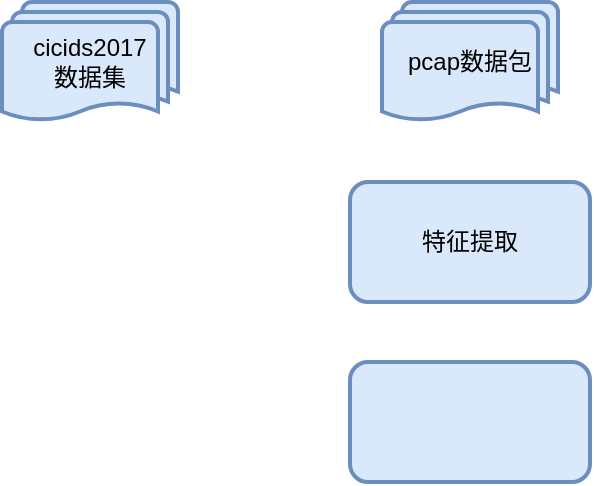 <mxfile version="22.0.8" type="github">
  <diagram name="第 1 页" id="YaxXE7lVLTrCaZ8Qgefj">
    <mxGraphModel dx="560" dy="657" grid="1" gridSize="10" guides="1" tooltips="1" connect="1" arrows="1" fold="1" page="1" pageScale="1" pageWidth="827" pageHeight="1169" math="0" shadow="0">
      <root>
        <mxCell id="0" />
        <mxCell id="1" parent="0" />
        <mxCell id="0VuWNwS_m-NYZjBAccNY-27" value="cicids2017&lt;br&gt;数据集" style="strokeWidth=2;html=1;shape=mxgraph.flowchart.multi-document;whiteSpace=wrap;fillColor=#dae8fc;strokeColor=#6c8ebf;" vertex="1" parent="1">
          <mxGeometry x="120" y="80" width="88" height="60" as="geometry" />
        </mxCell>
        <mxCell id="0VuWNwS_m-NYZjBAccNY-28" value="pcap数据包" style="strokeWidth=2;html=1;shape=mxgraph.flowchart.multi-document;whiteSpace=wrap;fillColor=#dae8fc;strokeColor=#6c8ebf;" vertex="1" parent="1">
          <mxGeometry x="310" y="80" width="88" height="60" as="geometry" />
        </mxCell>
        <mxCell id="0VuWNwS_m-NYZjBAccNY-30" value="特征提取" style="rounded=1;whiteSpace=wrap;html=1;strokeColor=#6c8ebf;strokeWidth=2;align=center;verticalAlign=middle;fontFamily=Helvetica;fontSize=12;fontColor=default;fillColor=#dae8fc;" vertex="1" parent="1">
          <mxGeometry x="294" y="170" width="120" height="60" as="geometry" />
        </mxCell>
        <mxCell id="0VuWNwS_m-NYZjBAccNY-32" value="" style="rounded=1;whiteSpace=wrap;html=1;strokeColor=#6c8ebf;strokeWidth=2;align=center;verticalAlign=middle;fontFamily=Helvetica;fontSize=12;fontColor=default;fillColor=#dae8fc;" vertex="1" parent="1">
          <mxGeometry x="294" y="260" width="120" height="60" as="geometry" />
        </mxCell>
      </root>
    </mxGraphModel>
  </diagram>
</mxfile>
